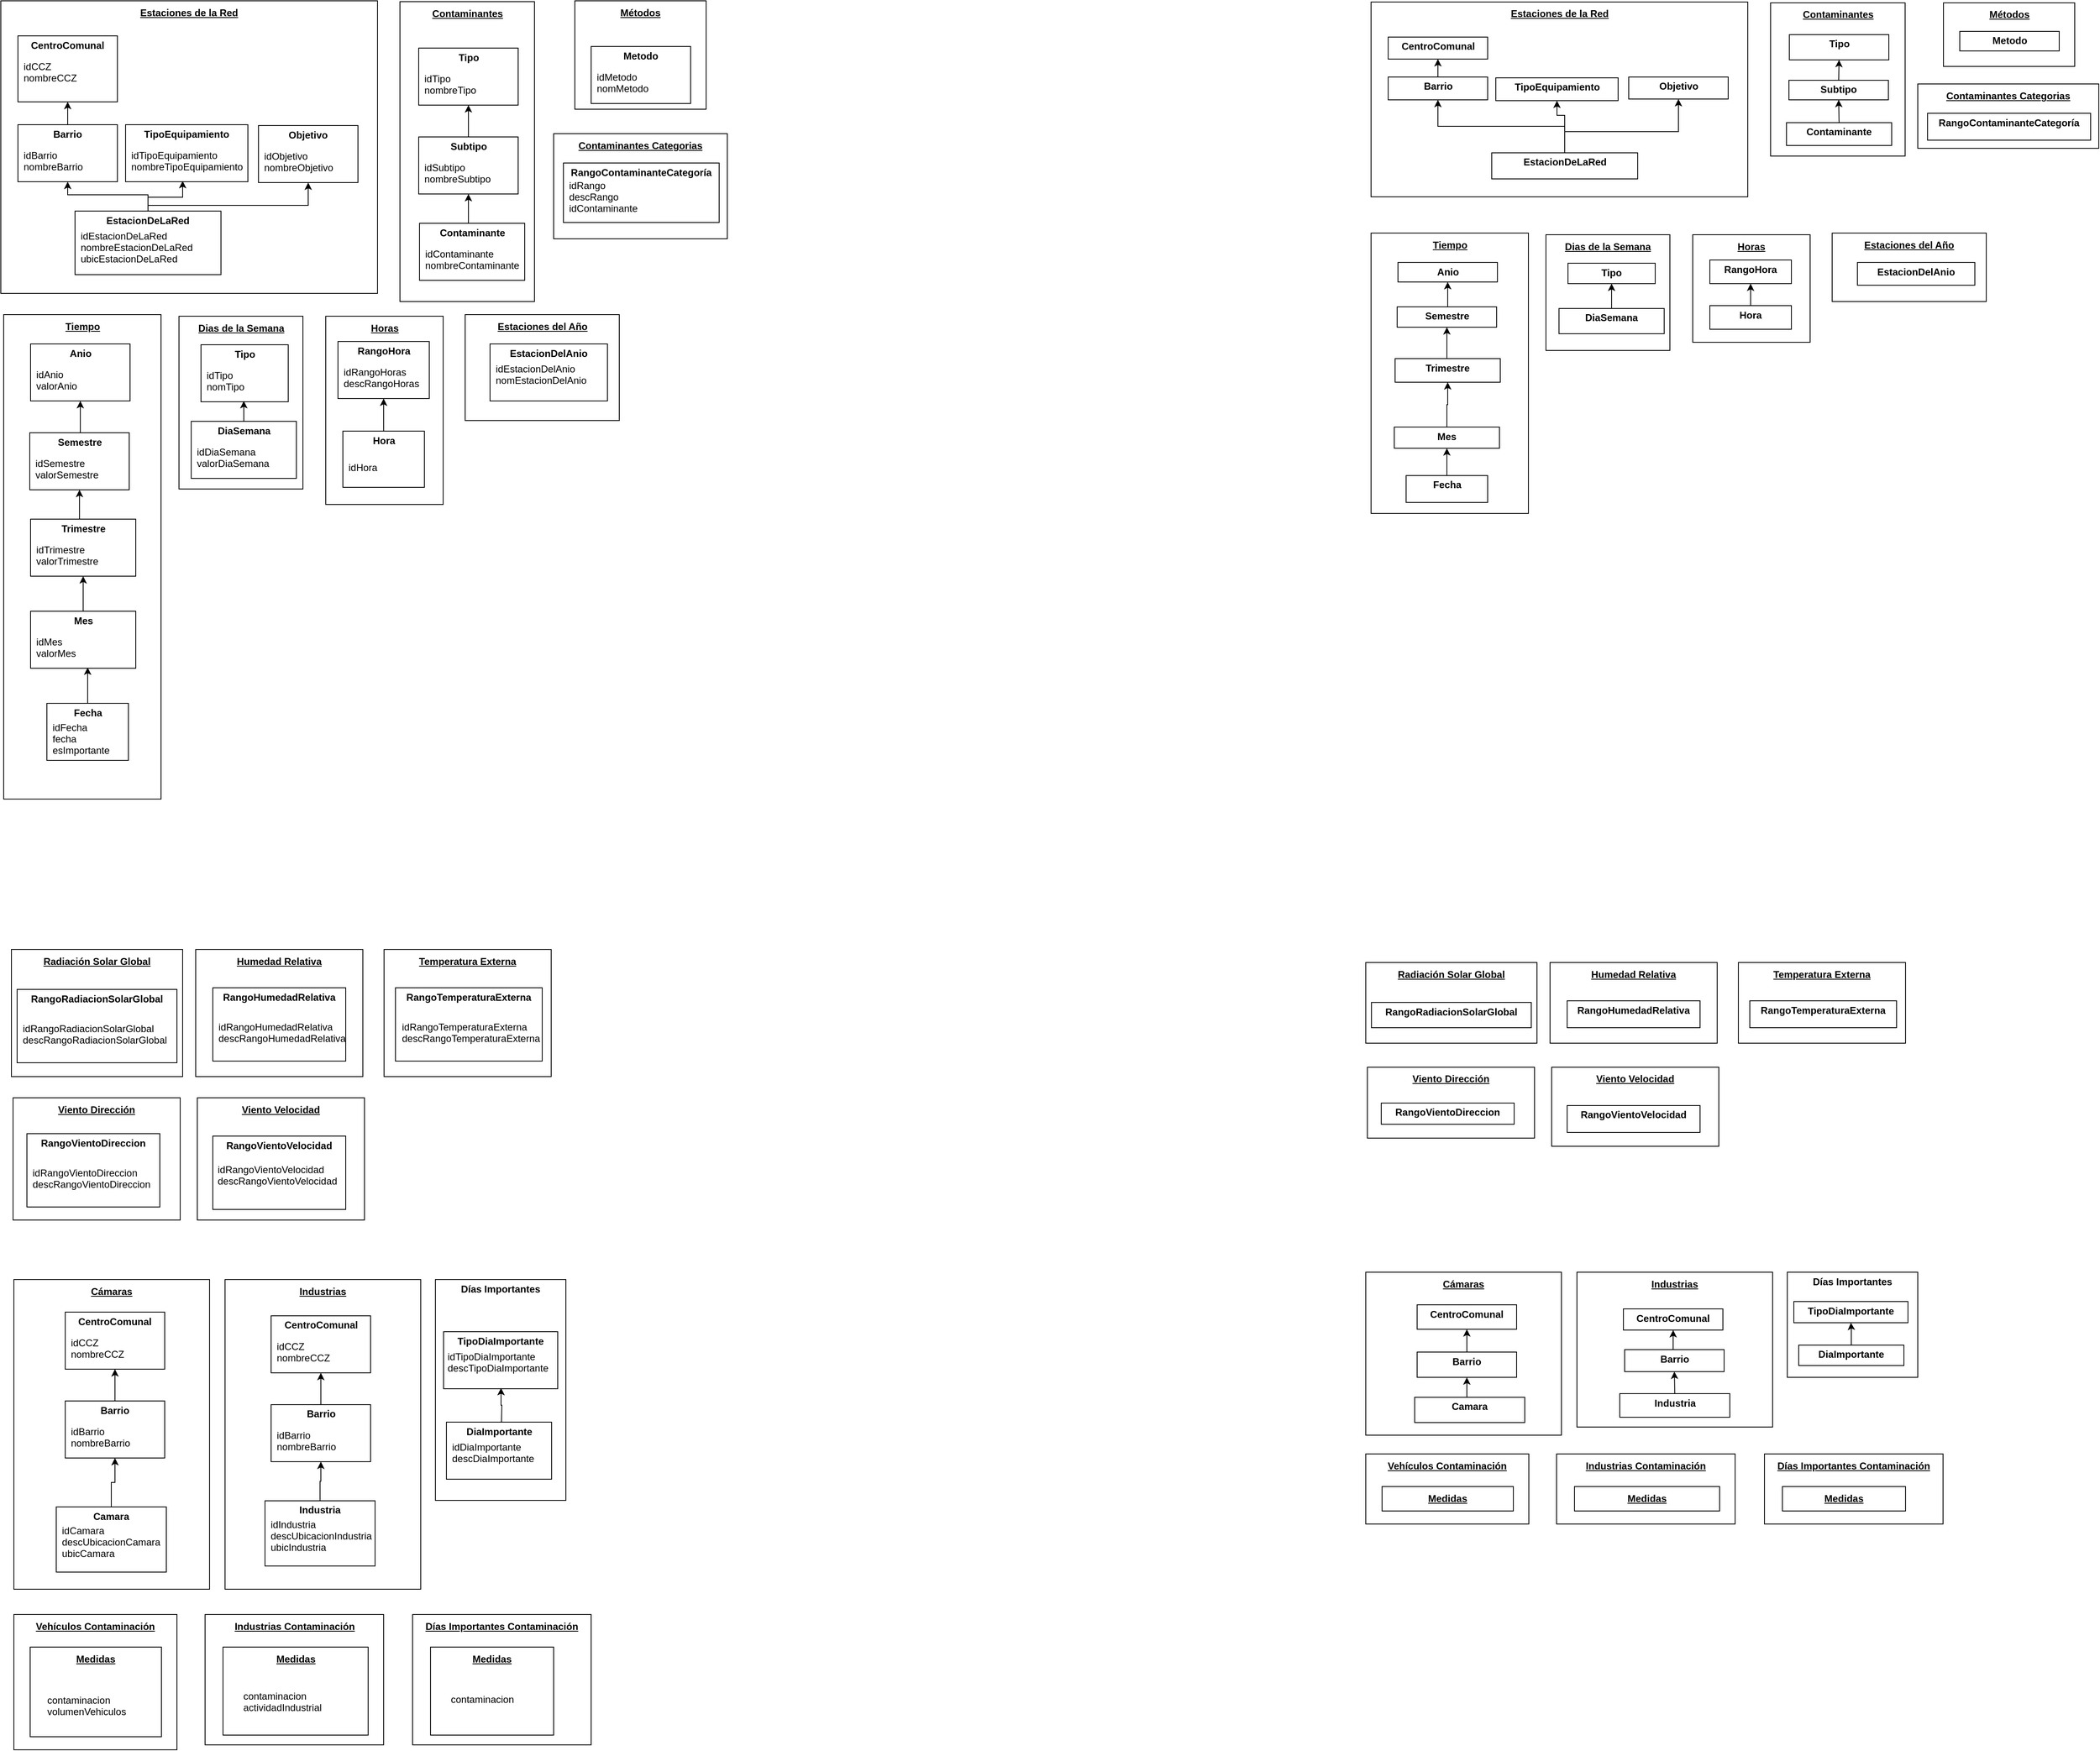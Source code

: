 <mxfile pages="1" version="11.2.5" type="device"><diagram id="01ee848b-bfa0-368f-3120-69a5512751cf" name="Page-1"><mxGraphModel dx="786" dy="582" grid="1" gridSize="10" guides="1" tooltips="1" connect="1" arrows="1" fold="1" page="1" pageScale="1" pageWidth="827" pageHeight="1169" background="#ffffff" math="0" shadow="0"><root><mxCell id="2eb9ab5e75fa441f-0"/><mxCell id="2eb9ab5e75fa441f-1" parent="2eb9ab5e75fa441f-0"/><mxCell id="212" value="Estaciones del Año" style="swimlane;swimlaneLine=0;whiteSpace=wrap;startSize=29;fontStyle=5;align=center" parent="2eb9ab5e75fa441f-1" vertex="1"><mxGeometry x="578.5" y="406" width="189" height="130" as="geometry"><mxRectangle x="39" y="92" width="70" height="29" as="alternateBounds"/></mxGeometry></mxCell><mxCell id="2eb9ab5e75fa441f-14" value="Estaciones de la Red" style="swimlane;swimlaneLine=0;whiteSpace=wrap;startSize=29;fontStyle=5;align=center" parent="2eb9ab5e75fa441f-1" vertex="1"><mxGeometry x="9" y="21" width="462" height="359" as="geometry"><mxRectangle x="39" y="92" width="70" height="29" as="alternateBounds"/></mxGeometry></mxCell><mxCell id="0" value="CentroComunal" style="swimlane;swimlaneLine=0;whiteSpace=wrap" parent="2eb9ab5e75fa441f-14" vertex="1"><mxGeometry x="21" y="43" width="122" height="81" as="geometry"><mxRectangle x="590" y="38" width="70" height="23" as="alternateBounds"/></mxGeometry></mxCell><mxCell id="1" value="idCCZ&#10;nombreCCZ" style="text;align=left;verticalAlign=middle;" parent="0" vertex="1"><mxGeometry x="5" y="19" width="130" height="50" as="geometry"/></mxCell><mxCell id="9" style="edgeStyle=orthogonalEdgeStyle;rounded=0;html=1;exitX=0.5;exitY=0;entryX=0.5;entryY=1;jettySize=auto;orthogonalLoop=1;" parent="2eb9ab5e75fa441f-14" source="3" target="0" edge="1"><mxGeometry relative="1" as="geometry"/></mxCell><mxCell id="3" value="Barrio" style="swimlane;swimlaneLine=0;whiteSpace=wrap" parent="2eb9ab5e75fa441f-14" vertex="1"><mxGeometry x="21" y="152" width="122" height="70" as="geometry"><mxRectangle x="590" y="38" width="70" height="23" as="alternateBounds"/></mxGeometry></mxCell><mxCell id="4" value="idBarrio&#10;nombreBarrio" style="text;align=left;verticalAlign=middle;" parent="3" vertex="1"><mxGeometry x="5" y="19" width="130" height="50" as="geometry"/></mxCell><mxCell id="10" style="edgeStyle=orthogonalEdgeStyle;rounded=0;html=1;exitX=0.5;exitY=0;entryX=0.5;entryY=1;jettySize=auto;orthogonalLoop=1;" parent="2eb9ab5e75fa441f-14" source="5" target="3" edge="1"><mxGeometry relative="1" as="geometry"/></mxCell><mxCell id="5" value="EstacionDeLaRed" style="swimlane;swimlaneLine=0;whiteSpace=wrap" parent="2eb9ab5e75fa441f-14" vertex="1"><mxGeometry x="91" y="258" width="179" height="78" as="geometry"><mxRectangle x="590" y="38" width="70" height="23" as="alternateBounds"/></mxGeometry></mxCell><mxCell id="6" value="idEstacionDeLaRed&#10;nombreEstacionDeLaRed&#10;ubicEstacionDeLaRed&#10;" style="text;align=left;verticalAlign=middle;" parent="5" vertex="1"><mxGeometry x="5" y="26" width="130" height="50" as="geometry"/></mxCell><mxCell id="AySvBXFIxTwhr7r2JfwP-288" value="TipoEquipamiento" style="swimlane;swimlaneLine=0;whiteSpace=wrap" parent="2eb9ab5e75fa441f-14" vertex="1"><mxGeometry x="153" y="152" width="150" height="70" as="geometry"><mxRectangle x="590" y="38" width="70" height="23" as="alternateBounds"/></mxGeometry></mxCell><mxCell id="AySvBXFIxTwhr7r2JfwP-289" value="idTipoEquipamiento&#10;nombreTipoEquipamiento" style="text;align=left;verticalAlign=middle;" parent="AySvBXFIxTwhr7r2JfwP-288" vertex="1"><mxGeometry x="5" y="19" width="130" height="50" as="geometry"/></mxCell><mxCell id="AySvBXFIxTwhr7r2JfwP-290" style="edgeStyle=orthogonalEdgeStyle;rounded=0;html=1;exitX=0.5;exitY=0;entryX=0.5;entryY=1;jettySize=auto;orthogonalLoop=1;entryDx=0;entryDy=0;exitDx=0;exitDy=0;" parent="2eb9ab5e75fa441f-14" source="5" target="AySvBXFIxTwhr7r2JfwP-289" edge="1"><mxGeometry relative="1" as="geometry"><mxPoint x="190.588" y="268.353" as="sourcePoint"/><mxPoint x="129.412" y="231.882" as="targetPoint"/><Array as="points"><mxPoint x="181" y="241"/><mxPoint x="223" y="241"/></Array></mxGeometry></mxCell><mxCell id="0kW3oGkZyvSpo4QtX0tO-288" value="Objetivo" style="swimlane;swimlaneLine=0;whiteSpace=wrap" parent="2eb9ab5e75fa441f-14" vertex="1"><mxGeometry x="316" y="153" width="122" height="70" as="geometry"><mxRectangle x="590" y="38" width="70" height="23" as="alternateBounds"/></mxGeometry></mxCell><mxCell id="0kW3oGkZyvSpo4QtX0tO-289" value="idObjetivo&#10;nombreObjetivo" style="text;align=left;verticalAlign=middle;" parent="0kW3oGkZyvSpo4QtX0tO-288" vertex="1"><mxGeometry x="5" y="19" width="130" height="50" as="geometry"/></mxCell><mxCell id="0kW3oGkZyvSpo4QtX0tO-290" style="edgeStyle=orthogonalEdgeStyle;rounded=0;html=1;exitX=0.5;exitY=0;entryX=0.5;entryY=1;jettySize=auto;orthogonalLoop=1;entryDx=0;entryDy=0;exitDx=0;exitDy=0;" parent="2eb9ab5e75fa441f-14" source="5" target="0kW3oGkZyvSpo4QtX0tO-288" edge="1"><mxGeometry relative="1" as="geometry"><mxPoint x="191" y="268" as="sourcePoint"/><mxPoint x="241" y="231" as="targetPoint"/><Array as="points"><mxPoint x="181" y="251"/><mxPoint x="377" y="251"/></Array></mxGeometry></mxCell><mxCell id="4a65618d5dacdeda-2" value="Vehículos Contaminación" style="swimlane;swimlaneLine=0;whiteSpace=wrap;startSize=29;fontStyle=5" parent="2eb9ab5e75fa441f-1" vertex="1"><mxGeometry x="25" y="2001" width="200" height="166" as="geometry"/></mxCell><mxCell id="86" value="Medidas" style="swimlane;swimlaneLine=0;whiteSpace=wrap;startSize=29;fontStyle=5" parent="4a65618d5dacdeda-2" vertex="1"><mxGeometry x="20" y="40" width="161" height="110" as="geometry"/></mxCell><mxCell id="87" value="contaminacion&#10;volumenVehiculos" style="text;align=left;verticalAlign=middle;" parent="86" vertex="1"><mxGeometry x="19" y="35.42" width="155" height="72.58" as="geometry"/></mxCell><mxCell id="11" value="Contaminantes" style="swimlane;swimlaneLine=0;whiteSpace=wrap;startSize=29;fontStyle=5;align=center" parent="2eb9ab5e75fa441f-1" vertex="1"><mxGeometry x="498.5" y="22" width="165" height="368" as="geometry"><mxRectangle x="39" y="92" width="70" height="29" as="alternateBounds"/></mxGeometry></mxCell><mxCell id="12" value="Tipo" style="swimlane;swimlaneLine=0;whiteSpace=wrap" parent="11" vertex="1"><mxGeometry x="23" y="57" width="122" height="70" as="geometry"><mxRectangle x="590" y="38" width="70" height="23" as="alternateBounds"/></mxGeometry></mxCell><mxCell id="13" value="idTipo&#10;nombreTipo" style="text;align=left;verticalAlign=middle;" parent="12" vertex="1"><mxGeometry x="5" y="19" width="130" height="50" as="geometry"/></mxCell><mxCell id="14" style="edgeStyle=orthogonalEdgeStyle;rounded=0;html=1;exitX=0.5;exitY=0;entryX=0.5;entryY=1;jettySize=auto;orthogonalLoop=1;" parent="11" source="15" target="12" edge="1"><mxGeometry relative="1" as="geometry"/></mxCell><mxCell id="15" value="Subtipo" style="swimlane;swimlaneLine=0;whiteSpace=wrap" parent="11" vertex="1"><mxGeometry x="23" y="166" width="122" height="70" as="geometry"><mxRectangle x="590" y="38" width="70" height="23" as="alternateBounds"/></mxGeometry></mxCell><mxCell id="16" value="idSubtipo&#10;nombreSubtipo" style="text;align=left;verticalAlign=middle;" parent="15" vertex="1"><mxGeometry x="5" y="19" width="130" height="50" as="geometry"/></mxCell><mxCell id="17" style="edgeStyle=orthogonalEdgeStyle;rounded=0;html=1;exitX=0.5;exitY=0;entryX=0.5;entryY=1;jettySize=auto;orthogonalLoop=1;" parent="11" source="18" target="15" edge="1"><mxGeometry relative="1" as="geometry"/></mxCell><mxCell id="18" value="Contaminante" style="swimlane;swimlaneLine=0;whiteSpace=wrap" parent="11" vertex="1"><mxGeometry x="24" y="272" width="129" height="70" as="geometry"><mxRectangle x="590" y="38" width="70" height="23" as="alternateBounds"/></mxGeometry></mxCell><mxCell id="19" value="idContaminante&#10;nombreContaminante" style="text;align=left;verticalAlign=middle;" parent="18" vertex="1"><mxGeometry x="5" y="19" width="130" height="50" as="geometry"/></mxCell><mxCell id="20" value="Cámaras" style="swimlane;swimlaneLine=0;whiteSpace=wrap;startSize=29;fontStyle=5;align=center" parent="2eb9ab5e75fa441f-1" vertex="1"><mxGeometry x="25" y="1590" width="240" height="380" as="geometry"><mxRectangle x="39" y="92" width="70" height="29" as="alternateBounds"/></mxGeometry></mxCell><mxCell id="Li_ux54Y42GRz7pW92OV-294" style="edgeStyle=orthogonalEdgeStyle;rounded=0;orthogonalLoop=1;jettySize=auto;html=1;exitX=0.5;exitY=0;exitDx=0;exitDy=0;entryX=0.5;entryY=1;entryDx=0;entryDy=0;" parent="20" source="21" target="Li_ux54Y42GRz7pW92OV-291" edge="1"><mxGeometry relative="1" as="geometry"/></mxCell><mxCell id="21" value="Camara" style="swimlane;swimlaneLine=0;whiteSpace=wrap" parent="20" vertex="1"><mxGeometry x="52" y="279" width="135" height="80" as="geometry"><mxRectangle x="590" y="38" width="70" height="23" as="alternateBounds"/></mxGeometry></mxCell><mxCell id="22" value="idCamara&#10;descUbicacionCamara&#10;ubicCamara&#10;" style="text;align=left;verticalAlign=middle;" parent="21" vertex="1"><mxGeometry x="5" y="19" width="130" height="61" as="geometry"/></mxCell><mxCell id="Li_ux54Y42GRz7pW92OV-288" value="CentroComunal" style="swimlane;swimlaneLine=0;whiteSpace=wrap" parent="20" vertex="1"><mxGeometry x="63" y="40" width="122" height="70" as="geometry"><mxRectangle x="590" y="38" width="70" height="23" as="alternateBounds"/></mxGeometry></mxCell><mxCell id="Li_ux54Y42GRz7pW92OV-289" value="idCCZ&#10;nombreCCZ" style="text;align=left;verticalAlign=middle;" parent="Li_ux54Y42GRz7pW92OV-288" vertex="1"><mxGeometry x="5" y="19" width="130" height="50" as="geometry"/></mxCell><mxCell id="Li_ux54Y42GRz7pW92OV-290" style="edgeStyle=orthogonalEdgeStyle;rounded=0;html=1;exitX=0.5;exitY=0;entryX=0.5;entryY=1;jettySize=auto;orthogonalLoop=1;" parent="20" source="Li_ux54Y42GRz7pW92OV-291" target="Li_ux54Y42GRz7pW92OV-288" edge="1"><mxGeometry relative="1" as="geometry"/></mxCell><mxCell id="Li_ux54Y42GRz7pW92OV-291" value="Barrio" style="swimlane;swimlaneLine=0;whiteSpace=wrap" parent="20" vertex="1"><mxGeometry x="63" y="149" width="122" height="70" as="geometry"><mxRectangle x="590" y="38" width="70" height="23" as="alternateBounds"/></mxGeometry></mxCell><mxCell id="Li_ux54Y42GRz7pW92OV-292" value="idBarrio&#10;nombreBarrio" style="text;align=left;verticalAlign=middle;" parent="Li_ux54Y42GRz7pW92OV-291" vertex="1"><mxGeometry x="5" y="19" width="130" height="50" as="geometry"/></mxCell><mxCell id="32" value="Tiempo" style="swimlane;swimlaneLine=0;whiteSpace=wrap;startSize=29;fontStyle=5;align=center" parent="2eb9ab5e75fa441f-1" vertex="1"><mxGeometry x="12.5" y="406" width="193" height="594.5" as="geometry"><mxRectangle x="39" y="92" width="70" height="29" as="alternateBounds"/></mxGeometry></mxCell><mxCell id="33" value="Anio" style="swimlane;swimlaneLine=0;whiteSpace=wrap" parent="32" vertex="1"><mxGeometry x="33" y="36" width="122" height="70" as="geometry"><mxRectangle x="590" y="38" width="70" height="23" as="alternateBounds"/></mxGeometry></mxCell><mxCell id="34" value="idAnio&#10;valorAnio" style="text;align=left;verticalAlign=middle;" parent="33" vertex="1"><mxGeometry x="5" y="19" width="130" height="50" as="geometry"/></mxCell><mxCell id="35" style="edgeStyle=orthogonalEdgeStyle;rounded=0;html=1;exitX=0.5;exitY=0;entryX=0.5;entryY=1;jettySize=auto;orthogonalLoop=1;" parent="32" source="36" target="33" edge="1"><mxGeometry relative="1" as="geometry"/></mxCell><mxCell id="36" value="Semestre" style="swimlane;swimlaneLine=0;whiteSpace=wrap" parent="32" vertex="1"><mxGeometry x="32" y="145" width="122" height="70" as="geometry"><mxRectangle x="590" y="38" width="70" height="23" as="alternateBounds"/></mxGeometry></mxCell><mxCell id="37" value="idSemestre&#10;valorSemestre" style="text;align=left;verticalAlign=middle;" parent="36" vertex="1"><mxGeometry x="5" y="19" width="130" height="50" as="geometry"/></mxCell><mxCell id="38" style="edgeStyle=orthogonalEdgeStyle;rounded=0;html=1;exitX=0.5;exitY=0;entryX=0.5;entryY=1;jettySize=auto;orthogonalLoop=1;" parent="32" source="39" target="36" edge="1"><mxGeometry relative="1" as="geometry"/></mxCell><mxCell id="39" value="Trimestre" style="swimlane;swimlaneLine=0;whiteSpace=wrap" parent="32" vertex="1"><mxGeometry x="33" y="251" width="129" height="70" as="geometry"><mxRectangle x="590" y="38" width="70" height="23" as="alternateBounds"/></mxGeometry></mxCell><mxCell id="40" value="idTrimestre&#10;valorTrimestre" style="text;align=left;verticalAlign=middle;" parent="39" vertex="1"><mxGeometry x="5" y="19" width="130" height="50" as="geometry"/></mxCell><mxCell id="43" style="edgeStyle=orthogonalEdgeStyle;rounded=0;html=1;exitX=0.5;exitY=0;entryX=0.5;entryY=1;jettySize=auto;orthogonalLoop=1;" parent="32" source="41" target="39" edge="1"><mxGeometry relative="1" as="geometry"/></mxCell><mxCell id="41" value="Mes" style="swimlane;swimlaneLine=0;whiteSpace=wrap" parent="32" vertex="1"><mxGeometry x="33" y="364" width="129" height="70" as="geometry"><mxRectangle x="590" y="38" width="70" height="23" as="alternateBounds"/></mxGeometry></mxCell><mxCell id="42" value="idMes&#10;valorMes" style="text;align=left;verticalAlign=middle;" parent="41" vertex="1"><mxGeometry x="5" y="19" width="130" height="50" as="geometry"/></mxCell><mxCell id="44" value="Fecha" style="swimlane;swimlaneLine=0;whiteSpace=wrap" parent="32" vertex="1"><mxGeometry x="53" y="477" width="100" height="70" as="geometry"><mxRectangle x="590" y="38" width="70" height="23" as="alternateBounds"/></mxGeometry></mxCell><mxCell id="45" value="idFecha&#10;fecha&#10;esImportante&#10;" style="text;align=left;verticalAlign=middle;" parent="44" vertex="1"><mxGeometry x="5" y="25" width="65" height="50" as="geometry"/></mxCell><mxCell id="46" style="edgeStyle=orthogonalEdgeStyle;rounded=0;html=1;exitX=0.5;exitY=0;entryX=0.5;entryY=1;jettySize=auto;orthogonalLoop=1;" parent="32" source="44" target="42" edge="1"><mxGeometry relative="1" as="geometry"/></mxCell><mxCell id="155" value="Métodos" style="swimlane;swimlaneLine=0;whiteSpace=wrap;startSize=29;fontStyle=5;align=center" parent="2eb9ab5e75fa441f-1" vertex="1"><mxGeometry x="713" y="21" width="161" height="133" as="geometry"><mxRectangle x="39" y="92" width="70" height="29" as="alternateBounds"/></mxGeometry></mxCell><mxCell id="156" value="Metodo" style="swimlane;swimlaneLine=0;whiteSpace=wrap" parent="155" vertex="1"><mxGeometry x="20" y="56" width="122" height="70" as="geometry"><mxRectangle x="590" y="38" width="70" height="23" as="alternateBounds"/></mxGeometry></mxCell><mxCell id="157" value="idMetodo&#10;nomMetodo" style="text;align=left;verticalAlign=middle;" parent="156" vertex="1"><mxGeometry x="5" y="19" width="130" height="50" as="geometry"/></mxCell><mxCell id="172" value="Días Importantes Contaminación" style="swimlane;swimlaneLine=0;whiteSpace=wrap;startSize=29;fontStyle=5" parent="2eb9ab5e75fa441f-1" vertex="1"><mxGeometry x="514" y="2001" width="219" height="160" as="geometry"/></mxCell><mxCell id="173" value="Medidas" style="swimlane;swimlaneLine=0;whiteSpace=wrap;startSize=29;fontStyle=5" parent="172" vertex="1"><mxGeometry x="22" y="40" width="151" height="108" as="geometry"/></mxCell><mxCell id="174" value="contaminacion" style="text;align=left;verticalAlign=middle;" parent="173" vertex="1"><mxGeometry x="23" y="27.42" width="155" height="72.58" as="geometry"/></mxCell><mxCell id="175" value="Industrias Contaminación" style="swimlane;swimlaneLine=0;whiteSpace=wrap;startSize=29;fontStyle=5" parent="2eb9ab5e75fa441f-1" vertex="1"><mxGeometry x="259.5" y="2001" width="219" height="160" as="geometry"/></mxCell><mxCell id="176" value="Medidas" style="swimlane;swimlaneLine=0;whiteSpace=wrap;startSize=29;fontStyle=5" parent="175" vertex="1"><mxGeometry x="22" y="40" width="178" height="108" as="geometry"/></mxCell><mxCell id="177" value="contaminacion&#10;actividadIndustrial&#10;" style="text;align=left;verticalAlign=middle;" parent="176" vertex="1"><mxGeometry x="23" y="47" width="155" height="53" as="geometry"/></mxCell><mxCell id="182" value="EstacionDelAnio" style="swimlane;swimlaneLine=0;whiteSpace=wrap" parent="2eb9ab5e75fa441f-1" vertex="1"><mxGeometry x="609" y="442" width="144" height="70" as="geometry"><mxRectangle x="590" y="38" width="70" height="23" as="alternateBounds"/></mxGeometry></mxCell><mxCell id="183" value="idEstacionDelAnio&#10;nomEstacionDelAnio&#10;" style="text;align=left;verticalAlign=middle;" parent="182" vertex="1"><mxGeometry x="5" y="19" width="130" height="50" as="geometry"/></mxCell><mxCell id="215" value="Dias de la Semana" style="swimlane;swimlaneLine=0;whiteSpace=wrap;startSize=29;fontStyle=5;align=center" parent="2eb9ab5e75fa441f-1" vertex="1"><mxGeometry x="227.5" y="408" width="152" height="212" as="geometry"><mxRectangle x="39" y="92" width="70" height="29" as="alternateBounds"/></mxGeometry></mxCell><mxCell id="218" value="Tipo" style="swimlane;swimlaneLine=0;whiteSpace=wrap" parent="215" vertex="1"><mxGeometry x="27" y="35" width="107" height="70" as="geometry"><mxRectangle x="590" y="38" width="70" height="23" as="alternateBounds"/></mxGeometry></mxCell><mxCell id="219" value="idTipo&#10;nomTipo" style="text;align=left;verticalAlign=middle;" parent="218" vertex="1"><mxGeometry x="5" y="19" width="95" height="50" as="geometry"/></mxCell><mxCell id="0kW3oGkZyvSpo4QtX0tO-300" style="edgeStyle=orthogonalEdgeStyle;rounded=0;html=1;exitX=0.5;exitY=0;entryX=0.5;entryY=1;jettySize=auto;orthogonalLoop=1;entryDx=0;entryDy=0;" parent="215" source="0kW3oGkZyvSpo4QtX0tO-301" target="219" edge="1"><mxGeometry relative="1" as="geometry"><mxPoint x="73" y="117" as="targetPoint"/></mxGeometry></mxCell><mxCell id="0kW3oGkZyvSpo4QtX0tO-301" value="DiaSemana" style="swimlane;swimlaneLine=0;whiteSpace=wrap" parent="215" vertex="1"><mxGeometry x="15" y="129" width="129" height="70" as="geometry"><mxRectangle x="590" y="38" width="70" height="23" as="alternateBounds"/></mxGeometry></mxCell><mxCell id="0kW3oGkZyvSpo4QtX0tO-302" value="idDiaSemana&#10;valorDiaSemana" style="text;align=left;verticalAlign=middle;" parent="0kW3oGkZyvSpo4QtX0tO-301" vertex="1"><mxGeometry x="5" y="19" width="130" height="50" as="geometry"/></mxCell><mxCell id="226" value="Horas" style="swimlane;swimlaneLine=0;whiteSpace=wrap;startSize=29;fontStyle=5;align=center" parent="2eb9ab5e75fa441f-1" vertex="1"><mxGeometry x="407.5" y="408" width="144" height="231" as="geometry"><mxRectangle x="39" y="92" width="70" height="29" as="alternateBounds"/></mxGeometry></mxCell><mxCell id="258" style="edgeStyle=orthogonalEdgeStyle;rounded=0;html=1;entryX=0.5;entryY=1;jettySize=auto;orthogonalLoop=1;" parent="226" source="223" target="254" edge="1"><mxGeometry relative="1" as="geometry"/></mxCell><mxCell id="223" value="Hora" style="swimlane;swimlaneLine=0;whiteSpace=wrap" parent="226" vertex="1"><mxGeometry x="21" y="141" width="100" height="69" as="geometry"><mxRectangle x="590" y="38" width="70" height="23" as="alternateBounds"/></mxGeometry></mxCell><mxCell id="224" value="idHora" style="text;align=left;verticalAlign=middle;" parent="223" vertex="1"><mxGeometry x="5" y="19" width="65" height="50" as="geometry"/></mxCell><mxCell id="254" value="RangoHora" style="swimlane;swimlaneLine=0;whiteSpace=wrap" parent="226" vertex="1"><mxGeometry x="15" y="31" width="112" height="70" as="geometry"><mxRectangle x="590" y="38" width="70" height="23" as="alternateBounds"/></mxGeometry></mxCell><mxCell id="255" value="idRangoHoras&#10;descRangoHoras" style="text;align=left;verticalAlign=middle;" parent="254" vertex="1"><mxGeometry x="5" y="19" width="65" height="50" as="geometry"/></mxCell><mxCell id="236" value="Radiación Solar Global" style="swimlane;swimlaneLine=0;whiteSpace=wrap;startSize=29;fontStyle=5;align=center" parent="2eb9ab5e75fa441f-1" vertex="1"><mxGeometry x="22" y="1185" width="210" height="156" as="geometry"><mxRectangle x="39" y="92" width="70" height="29" as="alternateBounds"/></mxGeometry></mxCell><mxCell id="286" value="RangoRadiacionSolarGlobal" style="swimlane;swimlaneLine=0;whiteSpace=wrap" parent="236" vertex="1"><mxGeometry x="7" y="49" width="196" height="90" as="geometry"><mxRectangle x="590" y="38" width="70" height="23" as="alternateBounds"/></mxGeometry></mxCell><mxCell id="287" value="idRangoRadiacionSolarGlobal&#10;descRangoRadiacionSolarGlobal" style="text;align=left;verticalAlign=middle;" parent="286" vertex="1"><mxGeometry x="5" y="19" width="185" height="71" as="geometry"/></mxCell><mxCell id="239" value="Humedad Relativa" style="swimlane;swimlaneLine=0;whiteSpace=wrap;startSize=29;fontStyle=5;align=center" parent="2eb9ab5e75fa441f-1" vertex="1"><mxGeometry x="248" y="1185" width="205" height="156" as="geometry"><mxRectangle x="39" y="92" width="70" height="29" as="alternateBounds"/></mxGeometry></mxCell><mxCell id="282" value="RangoHumedadRelativa" style="swimlane;swimlaneLine=0;whiteSpace=wrap" parent="239" vertex="1"><mxGeometry x="21" y="47" width="163" height="90" as="geometry"><mxRectangle x="590" y="38" width="70" height="23" as="alternateBounds"/></mxGeometry></mxCell><mxCell id="283" value="idRangoHumedadRelativa&#10;descRangoHumedadRelativa" style="text;align=left;verticalAlign=middle;" parent="282" vertex="1"><mxGeometry x="5" y="19" width="155" height="71" as="geometry"/></mxCell><mxCell id="242" value="Temperatura Externa" style="swimlane;swimlaneLine=0;whiteSpace=wrap;startSize=29;fontStyle=5;align=center" parent="2eb9ab5e75fa441f-1" vertex="1"><mxGeometry x="479" y="1185" width="205" height="156" as="geometry"><mxRectangle x="39" y="92" width="70" height="29" as="alternateBounds"/></mxGeometry></mxCell><mxCell id="259" value="RangoTemperaturaExterna" style="swimlane;swimlaneLine=0;whiteSpace=wrap" parent="242" vertex="1"><mxGeometry x="14" y="47" width="180" height="90" as="geometry"><mxRectangle x="590" y="38" width="70" height="23" as="alternateBounds"/></mxGeometry></mxCell><mxCell id="260" value="idRangoTemperaturaExterna&#10;descRangoTemperaturaExterna" style="text;align=left;verticalAlign=middle;" parent="259" vertex="1"><mxGeometry x="6" y="19" width="165" height="71" as="geometry"/></mxCell><mxCell id="248" value="Viento Dirección" style="swimlane;swimlaneLine=0;whiteSpace=wrap;startSize=29;fontStyle=5;align=center" parent="2eb9ab5e75fa441f-1" vertex="1"><mxGeometry x="24" y="1367" width="205" height="150" as="geometry"><mxRectangle x="39" y="92" width="70" height="29" as="alternateBounds"/></mxGeometry></mxCell><mxCell id="249" value="RangoVientoDireccion" style="swimlane;swimlaneLine=0;whiteSpace=wrap" parent="248" vertex="1"><mxGeometry x="17" y="44" width="163" height="90" as="geometry"><mxRectangle x="590" y="38" width="70" height="23" as="alternateBounds"/></mxGeometry></mxCell><mxCell id="250" value="idRangoVientoDireccion&#10;descRangoVientoDireccion" style="text;align=left;verticalAlign=middle;" parent="249" vertex="1"><mxGeometry x="5" y="19" width="155" height="71" as="geometry"/></mxCell><mxCell id="251" value="Viento Velocidad" style="swimlane;swimlaneLine=0;whiteSpace=wrap;startSize=29;fontStyle=5;align=center" parent="2eb9ab5e75fa441f-1" vertex="1"><mxGeometry x="250" y="1367" width="205" height="150" as="geometry"><mxRectangle x="39" y="92" width="70" height="29" as="alternateBounds"/></mxGeometry></mxCell><mxCell id="276" value="RangoVientoVelocidad" style="swimlane;swimlaneLine=0;whiteSpace=wrap" parent="251" vertex="1"><mxGeometry x="19" y="47" width="163" height="90" as="geometry"><mxRectangle x="590" y="38" width="70" height="23" as="alternateBounds"/></mxGeometry></mxCell><mxCell id="277" value="idRangoVientoVelocidad&#10;descRangoVientoVelocidad&#10;" style="text;align=left;verticalAlign=middle;" parent="276" vertex="1"><mxGeometry x="4" y="19" width="155" height="71" as="geometry"/></mxCell><mxCell id="274" value="Días Importantes" style="swimlane;swimlaneLine=0;whiteSpace=wrap;fillColor=#FFFFFF;" parent="2eb9ab5e75fa441f-1" vertex="1"><mxGeometry x="542" y="1590" width="160" height="271" as="geometry"><mxRectangle x="590" y="38" width="70" height="23" as="alternateBounds"/></mxGeometry></mxCell><mxCell id="RBm9wLaSD-UqMiU81FcF-292" value="DiaImportante" style="swimlane;swimlaneLine=0;whiteSpace=wrap;startSize=23;" parent="274" vertex="1"><mxGeometry x="13.5" y="175" width="129" height="70" as="geometry"><mxRectangle x="590" y="38" width="70" height="23" as="alternateBounds"/></mxGeometry></mxCell><mxCell id="RBm9wLaSD-UqMiU81FcF-293" value="idDiaImportante&#10;descDiaImportante&#10;" style="text;align=left;verticalAlign=middle;" parent="RBm9wLaSD-UqMiU81FcF-292" vertex="1"><mxGeometry x="5" y="19" width="130" height="50" as="geometry"/></mxCell><mxCell id="RBm9wLaSD-UqMiU81FcF-294" value="TipoDiaImportante" style="swimlane;swimlaneLine=0;whiteSpace=wrap;startSize=23;" parent="274" vertex="1"><mxGeometry x="10" y="64" width="140" height="70" as="geometry"><mxRectangle x="590" y="38" width="70" height="23" as="alternateBounds"/></mxGeometry></mxCell><mxCell id="RBm9wLaSD-UqMiU81FcF-295" value="idTipoDiaImportante&#10;descTipoDiaImportante&#10;" style="text;align=left;verticalAlign=middle;" parent="RBm9wLaSD-UqMiU81FcF-294" vertex="1"><mxGeometry x="3" y="19" width="135" height="50" as="geometry"/></mxCell><mxCell id="RBm9wLaSD-UqMiU81FcF-296" style="edgeStyle=orthogonalEdgeStyle;rounded=0;html=1;exitX=0.5;exitY=0;jettySize=auto;orthogonalLoop=1;" parent="274" target="RBm9wLaSD-UqMiU81FcF-295" edge="1"><mxGeometry relative="1" as="geometry"><mxPoint x="81" y="175.5" as="sourcePoint"/><mxPoint x="76" y="139.5" as="targetPoint"/></mxGeometry></mxCell><mxCell id="RBm9wLaSD-UqMiU81FcF-289" value="Industrias" style="swimlane;swimlaneLine=0;whiteSpace=wrap;startSize=29;fontStyle=5;align=center" parent="2eb9ab5e75fa441f-1" vertex="1"><mxGeometry x="284" y="1590" width="240" height="380" as="geometry"><mxRectangle x="39" y="92" width="70" height="29" as="alternateBounds"/></mxGeometry></mxCell><mxCell id="Li_ux54Y42GRz7pW92OV-302" style="edgeStyle=orthogonalEdgeStyle;rounded=0;orthogonalLoop=1;jettySize=auto;html=1;exitX=0.5;exitY=0;exitDx=0;exitDy=0;entryX=0.5;entryY=1;entryDx=0;entryDy=0;" parent="RBm9wLaSD-UqMiU81FcF-289" source="RBm9wLaSD-UqMiU81FcF-290" target="Li_ux54Y42GRz7pW92OV-298" edge="1"><mxGeometry relative="1" as="geometry"/></mxCell><mxCell id="RBm9wLaSD-UqMiU81FcF-290" value="Industria" style="swimlane;swimlaneLine=0;whiteSpace=wrap" parent="RBm9wLaSD-UqMiU81FcF-289" vertex="1"><mxGeometry x="49" y="271.5" width="135" height="80" as="geometry"><mxRectangle x="590" y="38" width="70" height="23" as="alternateBounds"/></mxGeometry></mxCell><mxCell id="RBm9wLaSD-UqMiU81FcF-291" value="idIndustria&#10;descUbicacionIndustria&#10;ubicIndustria&#10;" style="text;align=left;verticalAlign=middle;" parent="RBm9wLaSD-UqMiU81FcF-290" vertex="1"><mxGeometry x="5" y="19" width="130" height="61" as="geometry"/></mxCell><mxCell id="Li_ux54Y42GRz7pW92OV-295" value="CentroComunal" style="swimlane;swimlaneLine=0;whiteSpace=wrap" parent="RBm9wLaSD-UqMiU81FcF-289" vertex="1"><mxGeometry x="56.5" y="44.5" width="122" height="70" as="geometry"><mxRectangle x="590" y="38" width="70" height="23" as="alternateBounds"/></mxGeometry></mxCell><mxCell id="Li_ux54Y42GRz7pW92OV-296" value="idCCZ&#10;nombreCCZ" style="text;align=left;verticalAlign=middle;" parent="Li_ux54Y42GRz7pW92OV-295" vertex="1"><mxGeometry x="5" y="19" width="130" height="50" as="geometry"/></mxCell><mxCell id="Li_ux54Y42GRz7pW92OV-298" value="Barrio" style="swimlane;swimlaneLine=0;whiteSpace=wrap" parent="RBm9wLaSD-UqMiU81FcF-289" vertex="1"><mxGeometry x="56.5" y="153.5" width="122" height="70" as="geometry"><mxRectangle x="590" y="38" width="70" height="23" as="alternateBounds"/></mxGeometry></mxCell><mxCell id="Li_ux54Y42GRz7pW92OV-299" value="idBarrio&#10;nombreBarrio" style="text;align=left;verticalAlign=middle;" parent="Li_ux54Y42GRz7pW92OV-298" vertex="1"><mxGeometry x="5" y="19" width="130" height="50" as="geometry"/></mxCell><mxCell id="Li_ux54Y42GRz7pW92OV-297" style="edgeStyle=orthogonalEdgeStyle;rounded=0;html=1;exitX=0.5;exitY=0;entryX=0.5;entryY=1;jettySize=auto;orthogonalLoop=1;" parent="RBm9wLaSD-UqMiU81FcF-289" source="Li_ux54Y42GRz7pW92OV-298" target="Li_ux54Y42GRz7pW92OV-295" edge="1"><mxGeometry relative="1" as="geometry"/></mxCell><mxCell id="Na3X5xgN3HYyEJuOrNSz-288" value="Contaminantes Categorias" style="swimlane;swimlaneLine=0;whiteSpace=wrap;startSize=29;fontStyle=5;align=center" parent="2eb9ab5e75fa441f-1" vertex="1"><mxGeometry x="687" y="184" width="213" height="129" as="geometry"><mxRectangle x="39" y="92" width="70" height="29" as="alternateBounds"/></mxGeometry></mxCell><mxCell id="Na3X5xgN3HYyEJuOrNSz-289" value="RangoContaminanteCategoría" style="swimlane;swimlaneLine=0;whiteSpace=wrap" parent="2eb9ab5e75fa441f-1" vertex="1"><mxGeometry x="699" y="220" width="191" height="73" as="geometry"><mxRectangle x="590" y="38" width="70" height="23" as="alternateBounds"/></mxGeometry></mxCell><mxCell id="Na3X5xgN3HYyEJuOrNSz-290" value="idRango&#10;descRango&#10;idContaminante&#10;" style="text;align=left;verticalAlign=middle;" parent="Na3X5xgN3HYyEJuOrNSz-289" vertex="1"><mxGeometry x="5" y="23" width="135" height="50" as="geometry"/></mxCell><mxCell id="H1PGAb0Ag4grA-YVFLTX-319" value="Estaciones de la Red" style="swimlane;swimlaneLine=0;whiteSpace=wrap;startSize=29;fontStyle=5;align=center" parent="2eb9ab5e75fa441f-1" vertex="1"><mxGeometry x="1689.5" y="22.5" width="462" height="239" as="geometry"><mxRectangle x="39" y="92" width="70" height="29" as="alternateBounds"/></mxGeometry></mxCell><mxCell id="H1PGAb0Ag4grA-YVFLTX-320" value="CentroComunal" style="swimlane;swimlaneLine=0;whiteSpace=wrap" parent="H1PGAb0Ag4grA-YVFLTX-319" vertex="1"><mxGeometry x="21" y="43" width="122" height="27" as="geometry"><mxRectangle x="590" y="38" width="70" height="23" as="alternateBounds"/></mxGeometry></mxCell><mxCell id="H1PGAb0Ag4grA-YVFLTX-322" style="edgeStyle=orthogonalEdgeStyle;rounded=0;html=1;exitX=0.5;exitY=0;entryX=0.5;entryY=1;jettySize=auto;orthogonalLoop=1;" parent="H1PGAb0Ag4grA-YVFLTX-319" source="H1PGAb0Ag4grA-YVFLTX-323" target="H1PGAb0Ag4grA-YVFLTX-320" edge="1"><mxGeometry relative="1" as="geometry"/></mxCell><mxCell id="H1PGAb0Ag4grA-YVFLTX-323" value="Barrio" style="swimlane;swimlaneLine=0;whiteSpace=wrap" parent="H1PGAb0Ag4grA-YVFLTX-319" vertex="1"><mxGeometry x="21" y="92" width="122" height="28" as="geometry"><mxRectangle x="590" y="38" width="70" height="23" as="alternateBounds"/></mxGeometry></mxCell><mxCell id="H1PGAb0Ag4grA-YVFLTX-325" style="edgeStyle=orthogonalEdgeStyle;rounded=0;html=1;exitX=0.5;exitY=0;entryX=0.5;entryY=1;jettySize=auto;orthogonalLoop=1;" parent="H1PGAb0Ag4grA-YVFLTX-319" source="H1PGAb0Ag4grA-YVFLTX-326" target="H1PGAb0Ag4grA-YVFLTX-323" edge="1"><mxGeometry relative="1" as="geometry"/></mxCell><mxCell id="H1PGAb0Ag4grA-YVFLTX-326" value="EstacionDeLaRed" style="swimlane;swimlaneLine=0;whiteSpace=wrap" parent="H1PGAb0Ag4grA-YVFLTX-319" vertex="1"><mxGeometry x="148" y="185" width="179" height="32" as="geometry"><mxRectangle x="590" y="38" width="70" height="23" as="alternateBounds"/></mxGeometry></mxCell><mxCell id="H1PGAb0Ag4grA-YVFLTX-328" value="TipoEquipamiento" style="swimlane;swimlaneLine=0;whiteSpace=wrap" parent="H1PGAb0Ag4grA-YVFLTX-319" vertex="1"><mxGeometry x="153" y="93" width="150" height="28" as="geometry"><mxRectangle x="590" y="38" width="70" height="23" as="alternateBounds"/></mxGeometry></mxCell><mxCell id="H1PGAb0Ag4grA-YVFLTX-330" style="edgeStyle=orthogonalEdgeStyle;rounded=0;html=1;exitX=0.5;exitY=0;entryX=0.5;entryY=1;jettySize=auto;orthogonalLoop=1;entryDx=0;entryDy=0;exitDx=0;exitDy=0;" parent="H1PGAb0Ag4grA-YVFLTX-319" source="H1PGAb0Ag4grA-YVFLTX-326" target="H1PGAb0Ag4grA-YVFLTX-328" edge="1"><mxGeometry relative="1" as="geometry"><mxPoint x="190.588" y="268.353" as="sourcePoint"/><mxPoint x="224" y="221" as="targetPoint"/><Array as="points"><mxPoint x="237" y="139"/><mxPoint x="228" y="139"/></Array></mxGeometry></mxCell><mxCell id="H1PGAb0Ag4grA-YVFLTX-331" value="Objetivo" style="swimlane;swimlaneLine=0;whiteSpace=wrap" parent="H1PGAb0Ag4grA-YVFLTX-319" vertex="1"><mxGeometry x="316" y="92" width="122" height="27" as="geometry"><mxRectangle x="590" y="38" width="70" height="23" as="alternateBounds"/></mxGeometry></mxCell><mxCell id="H1PGAb0Ag4grA-YVFLTX-333" style="edgeStyle=orthogonalEdgeStyle;rounded=0;html=1;exitX=0.5;exitY=0;entryX=0.5;entryY=1;jettySize=auto;orthogonalLoop=1;entryDx=0;entryDy=0;exitDx=0;exitDy=0;" parent="H1PGAb0Ag4grA-YVFLTX-319" source="H1PGAb0Ag4grA-YVFLTX-326" target="H1PGAb0Ag4grA-YVFLTX-331" edge="1"><mxGeometry relative="1" as="geometry"><mxPoint x="191" y="268" as="sourcePoint"/><mxPoint x="241" y="231" as="targetPoint"/><Array as="points"><mxPoint x="237" y="159"/><mxPoint x="377" y="159"/></Array></mxGeometry></mxCell><mxCell id="H1PGAb0Ag4grA-YVFLTX-334" value="Contaminantes" style="swimlane;swimlaneLine=0;whiteSpace=wrap;startSize=29;fontStyle=5;align=center" parent="2eb9ab5e75fa441f-1" vertex="1"><mxGeometry x="2179.5" y="23.5" width="165" height="188" as="geometry"><mxRectangle x="39" y="92" width="70" height="29" as="alternateBounds"/></mxGeometry></mxCell><mxCell id="H1PGAb0Ag4grA-YVFLTX-335" value="Tipo" style="swimlane;swimlaneLine=0;whiteSpace=wrap" parent="H1PGAb0Ag4grA-YVFLTX-334" vertex="1"><mxGeometry x="23" y="39" width="122" height="31" as="geometry"><mxRectangle x="590" y="38" width="70" height="23" as="alternateBounds"/></mxGeometry></mxCell><mxCell id="H1PGAb0Ag4grA-YVFLTX-337" style="edgeStyle=orthogonalEdgeStyle;rounded=0;html=1;exitX=0.5;exitY=0;entryX=0.5;entryY=1;jettySize=auto;orthogonalLoop=1;" parent="H1PGAb0Ag4grA-YVFLTX-334" source="H1PGAb0Ag4grA-YVFLTX-338" target="H1PGAb0Ag4grA-YVFLTX-335" edge="1"><mxGeometry relative="1" as="geometry"/></mxCell><mxCell id="H1PGAb0Ag4grA-YVFLTX-338" value="Subtipo" style="swimlane;swimlaneLine=0;whiteSpace=wrap" parent="H1PGAb0Ag4grA-YVFLTX-334" vertex="1"><mxGeometry x="22.5" y="95" width="122" height="24" as="geometry"><mxRectangle x="590" y="38" width="70" height="23" as="alternateBounds"/></mxGeometry></mxCell><mxCell id="H1PGAb0Ag4grA-YVFLTX-340" style="edgeStyle=orthogonalEdgeStyle;rounded=0;html=1;exitX=0.5;exitY=0;entryX=0.5;entryY=1;jettySize=auto;orthogonalLoop=1;" parent="H1PGAb0Ag4grA-YVFLTX-334" source="H1PGAb0Ag4grA-YVFLTX-341" target="H1PGAb0Ag4grA-YVFLTX-338" edge="1"><mxGeometry relative="1" as="geometry"/></mxCell><mxCell id="H1PGAb0Ag4grA-YVFLTX-341" value="Contaminante" style="swimlane;swimlaneLine=0;whiteSpace=wrap" parent="H1PGAb0Ag4grA-YVFLTX-334" vertex="1"><mxGeometry x="19.5" y="147" width="129" height="28" as="geometry"><mxRectangle x="590" y="38" width="70" height="23" as="alternateBounds"/></mxGeometry></mxCell><mxCell id="H1PGAb0Ag4grA-YVFLTX-343" value="Métodos" style="swimlane;swimlaneLine=0;whiteSpace=wrap;startSize=29;fontStyle=5;align=center" parent="2eb9ab5e75fa441f-1" vertex="1"><mxGeometry x="2391.5" y="23.5" width="161" height="78" as="geometry"><mxRectangle x="39" y="92" width="70" height="29" as="alternateBounds"/></mxGeometry></mxCell><mxCell id="H1PGAb0Ag4grA-YVFLTX-344" value="Metodo" style="swimlane;swimlaneLine=0;whiteSpace=wrap" parent="H1PGAb0Ag4grA-YVFLTX-343" vertex="1"><mxGeometry x="20" y="35" width="122" height="24" as="geometry"><mxRectangle x="590" y="38" width="70" height="23" as="alternateBounds"/></mxGeometry></mxCell><mxCell id="H1PGAb0Ag4grA-YVFLTX-346" value="Contaminantes Categorias" style="swimlane;swimlaneLine=0;whiteSpace=wrap;startSize=29;fontStyle=5;align=center" parent="2eb9ab5e75fa441f-1" vertex="1"><mxGeometry x="2360" y="123" width="222" height="79" as="geometry"><mxRectangle x="39" y="92" width="70" height="29" as="alternateBounds"/></mxGeometry></mxCell><mxCell id="H1PGAb0Ag4grA-YVFLTX-347" value="RangoContaminanteCategoría" style="swimlane;swimlaneLine=0;whiteSpace=wrap" parent="2eb9ab5e75fa441f-1" vertex="1"><mxGeometry x="2372" y="159" width="200" height="33" as="geometry"><mxRectangle x="590" y="38" width="70" height="23" as="alternateBounds"/></mxGeometry></mxCell><mxCell id="H1PGAb0Ag4grA-YVFLTX-382" value="Estaciones del Año" style="swimlane;swimlaneLine=0;whiteSpace=wrap;startSize=29;fontStyle=5;align=center" parent="2eb9ab5e75fa441f-1" vertex="1"><mxGeometry x="2255" y="306" width="189" height="84" as="geometry"><mxRectangle x="39" y="92" width="70" height="29" as="alternateBounds"/></mxGeometry></mxCell><mxCell id="H1PGAb0Ag4grA-YVFLTX-383" value="Tiempo" style="swimlane;swimlaneLine=0;whiteSpace=wrap;startSize=29;fontStyle=5;align=center" parent="2eb9ab5e75fa441f-1" vertex="1"><mxGeometry x="1689.5" y="306" width="193" height="344" as="geometry"><mxRectangle x="39" y="92" width="70" height="29" as="alternateBounds"/></mxGeometry></mxCell><mxCell id="H1PGAb0Ag4grA-YVFLTX-384" value="Anio" style="swimlane;swimlaneLine=0;whiteSpace=wrap" parent="H1PGAb0Ag4grA-YVFLTX-383" vertex="1"><mxGeometry x="33" y="36" width="122" height="24" as="geometry"><mxRectangle x="590" y="38" width="70" height="23" as="alternateBounds"/></mxGeometry></mxCell><mxCell id="H1PGAb0Ag4grA-YVFLTX-386" style="edgeStyle=orthogonalEdgeStyle;rounded=0;html=1;exitX=0.5;exitY=0;entryX=0.5;entryY=1;jettySize=auto;orthogonalLoop=1;" parent="H1PGAb0Ag4grA-YVFLTX-383" source="H1PGAb0Ag4grA-YVFLTX-387" target="H1PGAb0Ag4grA-YVFLTX-384" edge="1"><mxGeometry relative="1" as="geometry"/></mxCell><mxCell id="H1PGAb0Ag4grA-YVFLTX-387" value="Semestre" style="swimlane;swimlaneLine=0;whiteSpace=wrap" parent="H1PGAb0Ag4grA-YVFLTX-383" vertex="1"><mxGeometry x="32" y="90.5" width="122" height="25" as="geometry"><mxRectangle x="590" y="38" width="70" height="23" as="alternateBounds"/></mxGeometry></mxCell><mxCell id="H1PGAb0Ag4grA-YVFLTX-389" style="edgeStyle=orthogonalEdgeStyle;rounded=0;html=1;exitX=0.5;exitY=0;entryX=0.5;entryY=1;jettySize=auto;orthogonalLoop=1;" parent="H1PGAb0Ag4grA-YVFLTX-383" source="H1PGAb0Ag4grA-YVFLTX-390" target="H1PGAb0Ag4grA-YVFLTX-387" edge="1"><mxGeometry relative="1" as="geometry"/></mxCell><mxCell id="H1PGAb0Ag4grA-YVFLTX-390" value="Trimestre" style="swimlane;swimlaneLine=0;whiteSpace=wrap" parent="H1PGAb0Ag4grA-YVFLTX-383" vertex="1"><mxGeometry x="29.5" y="154" width="129" height="29" as="geometry"><mxRectangle x="590" y="38" width="70" height="23" as="alternateBounds"/></mxGeometry></mxCell><mxCell id="H1PGAb0Ag4grA-YVFLTX-392" style="edgeStyle=orthogonalEdgeStyle;rounded=0;html=1;exitX=0.5;exitY=0;entryX=0.5;entryY=1;jettySize=auto;orthogonalLoop=1;" parent="H1PGAb0Ag4grA-YVFLTX-383" source="H1PGAb0Ag4grA-YVFLTX-393" target="H1PGAb0Ag4grA-YVFLTX-390" edge="1"><mxGeometry relative="1" as="geometry"/></mxCell><mxCell id="H1PGAb0Ag4grA-YVFLTX-393" value="Mes" style="swimlane;swimlaneLine=0;whiteSpace=wrap" parent="H1PGAb0Ag4grA-YVFLTX-383" vertex="1"><mxGeometry x="28.5" y="238" width="129" height="26" as="geometry"><mxRectangle x="590" y="38" width="70" height="23" as="alternateBounds"/></mxGeometry></mxCell><mxCell id="H1PGAb0Ag4grA-YVFLTX-395" value="Fecha" style="swimlane;swimlaneLine=0;whiteSpace=wrap;startSize=23;" parent="H1PGAb0Ag4grA-YVFLTX-383" vertex="1"><mxGeometry x="43" y="297.5" width="100" height="33" as="geometry"><mxRectangle x="590" y="38" width="70" height="23" as="alternateBounds"/></mxGeometry></mxCell><mxCell id="H1PGAb0Ag4grA-YVFLTX-397" style="edgeStyle=orthogonalEdgeStyle;rounded=0;html=1;exitX=0.5;exitY=0;entryX=0.5;entryY=1;jettySize=auto;orthogonalLoop=1;entryDx=0;entryDy=0;" parent="H1PGAb0Ag4grA-YVFLTX-383" source="H1PGAb0Ag4grA-YVFLTX-395" target="H1PGAb0Ag4grA-YVFLTX-393" edge="1"><mxGeometry relative="1" as="geometry"><mxPoint x="103.405" y="432.333" as="targetPoint"/></mxGeometry></mxCell><mxCell id="H1PGAb0Ag4grA-YVFLTX-399" value="EstacionDelAnio" style="swimlane;swimlaneLine=0;whiteSpace=wrap" parent="2eb9ab5e75fa441f-1" vertex="1"><mxGeometry x="2286" y="342" width="144" height="28" as="geometry"><mxRectangle x="590" y="38" width="70" height="23" as="alternateBounds"/></mxGeometry></mxCell><mxCell id="H1PGAb0Ag4grA-YVFLTX-401" value="Dias de la Semana" style="swimlane;swimlaneLine=0;whiteSpace=wrap;startSize=29;fontStyle=5;align=center" parent="2eb9ab5e75fa441f-1" vertex="1"><mxGeometry x="1904" y="308" width="152" height="142" as="geometry"><mxRectangle x="39" y="92" width="70" height="29" as="alternateBounds"/></mxGeometry></mxCell><mxCell id="H1PGAb0Ag4grA-YVFLTX-402" value="Tipo" style="swimlane;swimlaneLine=0;whiteSpace=wrap" parent="H1PGAb0Ag4grA-YVFLTX-401" vertex="1"><mxGeometry x="27" y="35" width="107" height="25" as="geometry"><mxRectangle x="590" y="38" width="70" height="23" as="alternateBounds"/></mxGeometry></mxCell><mxCell id="H1PGAb0Ag4grA-YVFLTX-405" value="DiaSemana" style="swimlane;swimlaneLine=0;whiteSpace=wrap" parent="H1PGAb0Ag4grA-YVFLTX-401" vertex="1"><mxGeometry x="16.0" y="90.5" width="129" height="31" as="geometry"><mxRectangle x="590" y="38" width="70" height="23" as="alternateBounds"/></mxGeometry></mxCell><mxCell id="H1PGAb0Ag4grA-YVFLTX-404" style="edgeStyle=orthogonalEdgeStyle;rounded=0;html=1;exitX=0.5;exitY=0;entryX=0.5;entryY=1;jettySize=auto;orthogonalLoop=1;entryDx=0;entryDy=0;" parent="H1PGAb0Ag4grA-YVFLTX-401" source="H1PGAb0Ag4grA-YVFLTX-405" target="H1PGAb0Ag4grA-YVFLTX-402" edge="1"><mxGeometry relative="1" as="geometry"><mxPoint x="79.714" y="103.857" as="targetPoint"/></mxGeometry></mxCell><mxCell id="H1PGAb0Ag4grA-YVFLTX-407" value="Horas" style="swimlane;swimlaneLine=0;whiteSpace=wrap;startSize=29;fontStyle=5;align=center" parent="2eb9ab5e75fa441f-1" vertex="1"><mxGeometry x="2084" y="308" width="144" height="132" as="geometry"><mxRectangle x="39" y="92" width="70" height="29" as="alternateBounds"/></mxGeometry></mxCell><mxCell id="H1PGAb0Ag4grA-YVFLTX-408" style="edgeStyle=orthogonalEdgeStyle;rounded=0;html=1;entryX=0.5;entryY=1;jettySize=auto;orthogonalLoop=1;" parent="H1PGAb0Ag4grA-YVFLTX-407" source="H1PGAb0Ag4grA-YVFLTX-409" target="H1PGAb0Ag4grA-YVFLTX-411" edge="1"><mxGeometry relative="1" as="geometry"/></mxCell><mxCell id="H1PGAb0Ag4grA-YVFLTX-409" value="Hora" style="swimlane;swimlaneLine=0;whiteSpace=wrap" parent="H1PGAb0Ag4grA-YVFLTX-407" vertex="1"><mxGeometry x="21" y="87" width="100" height="29" as="geometry"><mxRectangle x="590" y="38" width="70" height="23" as="alternateBounds"/></mxGeometry></mxCell><mxCell id="H1PGAb0Ag4grA-YVFLTX-411" value="RangoHora" style="swimlane;swimlaneLine=0;whiteSpace=wrap" parent="H1PGAb0Ag4grA-YVFLTX-407" vertex="1"><mxGeometry x="21" y="31" width="100" height="29" as="geometry"><mxRectangle x="590" y="38" width="70" height="23" as="alternateBounds"/></mxGeometry></mxCell><mxCell id="H1PGAb0Ag4grA-YVFLTX-413" value="Radiación Solar Global" style="swimlane;swimlaneLine=0;whiteSpace=wrap;startSize=29;fontStyle=5;align=center" parent="2eb9ab5e75fa441f-1" vertex="1"><mxGeometry x="1683" y="1201" width="210" height="99" as="geometry"><mxRectangle x="39" y="92" width="70" height="29" as="alternateBounds"/></mxGeometry></mxCell><mxCell id="H1PGAb0Ag4grA-YVFLTX-414" value="RangoRadiacionSolarGlobal" style="swimlane;swimlaneLine=0;whiteSpace=wrap" parent="H1PGAb0Ag4grA-YVFLTX-413" vertex="1"><mxGeometry x="7" y="49" width="196" height="31" as="geometry"><mxRectangle x="590" y="38" width="70" height="23" as="alternateBounds"/></mxGeometry></mxCell><mxCell id="H1PGAb0Ag4grA-YVFLTX-416" value="Humedad Relativa" style="swimlane;swimlaneLine=0;whiteSpace=wrap;startSize=29;fontStyle=5;align=center" parent="2eb9ab5e75fa441f-1" vertex="1"><mxGeometry x="1909" y="1201" width="205" height="99" as="geometry"><mxRectangle x="39" y="92" width="70" height="29" as="alternateBounds"/></mxGeometry></mxCell><mxCell id="H1PGAb0Ag4grA-YVFLTX-417" value="RangoHumedadRelativa" style="swimlane;swimlaneLine=0;whiteSpace=wrap" parent="H1PGAb0Ag4grA-YVFLTX-416" vertex="1"><mxGeometry x="21" y="47" width="163" height="33" as="geometry"><mxRectangle x="590" y="38" width="70" height="23" as="alternateBounds"/></mxGeometry></mxCell><mxCell id="H1PGAb0Ag4grA-YVFLTX-419" value="Temperatura Externa" style="swimlane;swimlaneLine=0;whiteSpace=wrap;startSize=29;fontStyle=5;align=center" parent="2eb9ab5e75fa441f-1" vertex="1"><mxGeometry x="2140" y="1201" width="205" height="99" as="geometry"><mxRectangle x="39" y="92" width="70" height="29" as="alternateBounds"/></mxGeometry></mxCell><mxCell id="H1PGAb0Ag4grA-YVFLTX-420" value="RangoTemperaturaExterna" style="swimlane;swimlaneLine=0;whiteSpace=wrap" parent="H1PGAb0Ag4grA-YVFLTX-419" vertex="1"><mxGeometry x="14" y="47" width="180" height="33" as="geometry"><mxRectangle x="590" y="38" width="70" height="23" as="alternateBounds"/></mxGeometry></mxCell><mxCell id="H1PGAb0Ag4grA-YVFLTX-422" value="Viento Dirección" style="swimlane;swimlaneLine=0;whiteSpace=wrap;startSize=29;fontStyle=5;align=center" parent="2eb9ab5e75fa441f-1" vertex="1"><mxGeometry x="1685" y="1329.5" width="205" height="87" as="geometry"><mxRectangle x="39" y="92" width="70" height="29" as="alternateBounds"/></mxGeometry></mxCell><mxCell id="H1PGAb0Ag4grA-YVFLTX-423" value="RangoVientoDireccion" style="swimlane;swimlaneLine=0;whiteSpace=wrap" parent="H1PGAb0Ag4grA-YVFLTX-422" vertex="1"><mxGeometry x="17" y="44" width="163" height="26" as="geometry"><mxRectangle x="590" y="38" width="70" height="23" as="alternateBounds"/></mxGeometry></mxCell><mxCell id="H1PGAb0Ag4grA-YVFLTX-425" value="Viento Velocidad" style="swimlane;swimlaneLine=0;whiteSpace=wrap;startSize=29;fontStyle=5;align=center" parent="2eb9ab5e75fa441f-1" vertex="1"><mxGeometry x="1911" y="1329.5" width="205" height="97" as="geometry"><mxRectangle x="39" y="92" width="70" height="29" as="alternateBounds"/></mxGeometry></mxCell><mxCell id="H1PGAb0Ag4grA-YVFLTX-426" value="RangoVientoVelocidad" style="swimlane;swimlaneLine=0;whiteSpace=wrap" parent="H1PGAb0Ag4grA-YVFLTX-425" vertex="1"><mxGeometry x="19" y="47" width="163" height="33" as="geometry"><mxRectangle x="590" y="38" width="70" height="23" as="alternateBounds"/></mxGeometry></mxCell><mxCell id="H1PGAb0Ag4grA-YVFLTX-509" value="Vehículos Contaminación" style="swimlane;swimlaneLine=0;whiteSpace=wrap;startSize=29;fontStyle=5" parent="2eb9ab5e75fa441f-1" vertex="1"><mxGeometry x="1683" y="1804" width="200" height="86" as="geometry"/></mxCell><mxCell id="H1PGAb0Ag4grA-YVFLTX-510" value="Medidas" style="swimlane;swimlaneLine=0;whiteSpace=wrap;startSize=29;fontStyle=5" parent="H1PGAb0Ag4grA-YVFLTX-509" vertex="1"><mxGeometry x="20" y="40" width="161" height="30" as="geometry"/></mxCell><mxCell id="H1PGAb0Ag4grA-YVFLTX-512" value="Cámaras" style="swimlane;swimlaneLine=0;whiteSpace=wrap;startSize=29;fontStyle=5;align=center" parent="2eb9ab5e75fa441f-1" vertex="1"><mxGeometry x="1683" y="1581" width="240" height="200" as="geometry"><mxRectangle x="39" y="92" width="70" height="29" as="alternateBounds"/></mxGeometry></mxCell><mxCell id="H1PGAb0Ag4grA-YVFLTX-513" style="edgeStyle=orthogonalEdgeStyle;rounded=0;orthogonalLoop=1;jettySize=auto;html=1;exitX=0.5;exitY=0;exitDx=0;exitDy=0;entryX=0.5;entryY=1;entryDx=0;entryDy=0;" parent="H1PGAb0Ag4grA-YVFLTX-512" source="H1PGAb0Ag4grA-YVFLTX-514" target="H1PGAb0Ag4grA-YVFLTX-519" edge="1"><mxGeometry relative="1" as="geometry"/></mxCell><mxCell id="H1PGAb0Ag4grA-YVFLTX-514" value="Camara" style="swimlane;swimlaneLine=0;whiteSpace=wrap" parent="H1PGAb0Ag4grA-YVFLTX-512" vertex="1"><mxGeometry x="60" y="153.5" width="135" height="31" as="geometry"><mxRectangle x="590" y="38" width="70" height="23" as="alternateBounds"/></mxGeometry></mxCell><mxCell id="H1PGAb0Ag4grA-YVFLTX-516" value="CentroComunal" style="swimlane;swimlaneLine=0;whiteSpace=wrap" parent="H1PGAb0Ag4grA-YVFLTX-512" vertex="1"><mxGeometry x="63" y="40" width="122" height="30" as="geometry"><mxRectangle x="590" y="38" width="70" height="23" as="alternateBounds"/></mxGeometry></mxCell><mxCell id="H1PGAb0Ag4grA-YVFLTX-518" style="edgeStyle=orthogonalEdgeStyle;rounded=0;html=1;exitX=0.5;exitY=0;entryX=0.5;entryY=1;jettySize=auto;orthogonalLoop=1;" parent="H1PGAb0Ag4grA-YVFLTX-512" source="H1PGAb0Ag4grA-YVFLTX-519" target="H1PGAb0Ag4grA-YVFLTX-516" edge="1"><mxGeometry relative="1" as="geometry"/></mxCell><mxCell id="H1PGAb0Ag4grA-YVFLTX-519" value="Barrio" style="swimlane;swimlaneLine=0;whiteSpace=wrap" parent="H1PGAb0Ag4grA-YVFLTX-512" vertex="1"><mxGeometry x="63" y="98" width="122" height="31" as="geometry"><mxRectangle x="590" y="38" width="70" height="23" as="alternateBounds"/></mxGeometry></mxCell><mxCell id="H1PGAb0Ag4grA-YVFLTX-521" value="Días Importantes Contaminación" style="swimlane;swimlaneLine=0;whiteSpace=wrap;startSize=29;fontStyle=5" parent="2eb9ab5e75fa441f-1" vertex="1"><mxGeometry x="2172" y="1804" width="219" height="86" as="geometry"/></mxCell><mxCell id="H1PGAb0Ag4grA-YVFLTX-522" value="Medidas" style="swimlane;swimlaneLine=0;whiteSpace=wrap;startSize=29;fontStyle=5" parent="H1PGAb0Ag4grA-YVFLTX-521" vertex="1"><mxGeometry x="22" y="40" width="151" height="30" as="geometry"/></mxCell><mxCell id="H1PGAb0Ag4grA-YVFLTX-524" value="Industrias Contaminación" style="swimlane;swimlaneLine=0;whiteSpace=wrap;startSize=29;fontStyle=5" parent="2eb9ab5e75fa441f-1" vertex="1"><mxGeometry x="1917" y="1804" width="219" height="86" as="geometry"/></mxCell><mxCell id="H1PGAb0Ag4grA-YVFLTX-525" value="Medidas" style="swimlane;swimlaneLine=0;whiteSpace=wrap;startSize=29;fontStyle=5" parent="H1PGAb0Ag4grA-YVFLTX-524" vertex="1"><mxGeometry x="22" y="40" width="178" height="30" as="geometry"/></mxCell><mxCell id="H1PGAb0Ag4grA-YVFLTX-527" value="Días Importantes" style="swimlane;swimlaneLine=0;whiteSpace=wrap;fillColor=#FFFFFF;" parent="2eb9ab5e75fa441f-1" vertex="1"><mxGeometry x="2200" y="1581" width="160" height="129" as="geometry"><mxRectangle x="590" y="38" width="70" height="23" as="alternateBounds"/></mxGeometry></mxCell><mxCell id="H1PGAb0Ag4grA-YVFLTX-528" value="DiaImportante" style="swimlane;swimlaneLine=0;whiteSpace=wrap;startSize=23;" parent="H1PGAb0Ag4grA-YVFLTX-527" vertex="1"><mxGeometry x="14" y="89.5" width="129" height="25" as="geometry"><mxRectangle x="590" y="38" width="70" height="23" as="alternateBounds"/></mxGeometry></mxCell><mxCell id="H1PGAb0Ag4grA-YVFLTX-530" value="TipoDiaImportante" style="swimlane;swimlaneLine=0;whiteSpace=wrap;startSize=23;" parent="H1PGAb0Ag4grA-YVFLTX-527" vertex="1"><mxGeometry x="8" y="36" width="140" height="26" as="geometry"><mxRectangle x="590" y="38" width="70" height="23" as="alternateBounds"/></mxGeometry></mxCell><mxCell id="H1PGAb0Ag4grA-YVFLTX-542" style="edgeStyle=orthogonalEdgeStyle;rounded=0;html=1;jettySize=auto;orthogonalLoop=1;exitX=0.5;exitY=0;exitDx=0;exitDy=0;" parent="H1PGAb0Ag4grA-YVFLTX-527" source="H1PGAb0Ag4grA-YVFLTX-528" target="H1PGAb0Ag4grA-YVFLTX-530" edge="1"><mxGeometry relative="1" as="geometry"><mxPoint x="79.214" y="91.5" as="sourcePoint"/><mxPoint x="-130.5" y="53.357" as="targetPoint"/></mxGeometry></mxCell><mxCell id="H1PGAb0Ag4grA-YVFLTX-533" value="Industrias" style="swimlane;swimlaneLine=0;whiteSpace=wrap;startSize=29;fontStyle=5;align=center" parent="2eb9ab5e75fa441f-1" vertex="1"><mxGeometry x="1942" y="1581" width="240" height="190" as="geometry"><mxRectangle x="39" y="92" width="70" height="29" as="alternateBounds"/></mxGeometry></mxCell><mxCell id="H1PGAb0Ag4grA-YVFLTX-534" style="edgeStyle=orthogonalEdgeStyle;rounded=0;orthogonalLoop=1;jettySize=auto;html=1;exitX=0.5;exitY=0;exitDx=0;exitDy=0;entryX=0.5;entryY=1;entryDx=0;entryDy=0;" parent="H1PGAb0Ag4grA-YVFLTX-533" source="H1PGAb0Ag4grA-YVFLTX-535" target="H1PGAb0Ag4grA-YVFLTX-539" edge="1"><mxGeometry relative="1" as="geometry"/></mxCell><mxCell id="H1PGAb0Ag4grA-YVFLTX-535" value="Industria" style="swimlane;swimlaneLine=0;whiteSpace=wrap" parent="H1PGAb0Ag4grA-YVFLTX-533" vertex="1"><mxGeometry x="52.5" y="149" width="135" height="29" as="geometry"><mxRectangle x="590" y="38" width="70" height="23" as="alternateBounds"/></mxGeometry></mxCell><mxCell id="H1PGAb0Ag4grA-YVFLTX-537" value="CentroComunal" style="swimlane;swimlaneLine=0;whiteSpace=wrap" parent="H1PGAb0Ag4grA-YVFLTX-533" vertex="1"><mxGeometry x="57" y="45" width="122" height="26" as="geometry"><mxRectangle x="590" y="38" width="70" height="23" as="alternateBounds"/></mxGeometry></mxCell><mxCell id="H1PGAb0Ag4grA-YVFLTX-539" value="Barrio" style="swimlane;swimlaneLine=0;whiteSpace=wrap" parent="H1PGAb0Ag4grA-YVFLTX-533" vertex="1"><mxGeometry x="58.5" y="95" width="122" height="27" as="geometry"><mxRectangle x="590" y="38" width="70" height="23" as="alternateBounds"/></mxGeometry></mxCell><mxCell id="H1PGAb0Ag4grA-YVFLTX-541" style="edgeStyle=orthogonalEdgeStyle;rounded=0;html=1;exitX=0.5;exitY=0;entryX=0.5;entryY=1;jettySize=auto;orthogonalLoop=1;" parent="H1PGAb0Ag4grA-YVFLTX-533" source="H1PGAb0Ag4grA-YVFLTX-539" target="H1PGAb0Ag4grA-YVFLTX-537" edge="1"><mxGeometry relative="1" as="geometry"/></mxCell></root></mxGraphModel></diagram></mxfile>